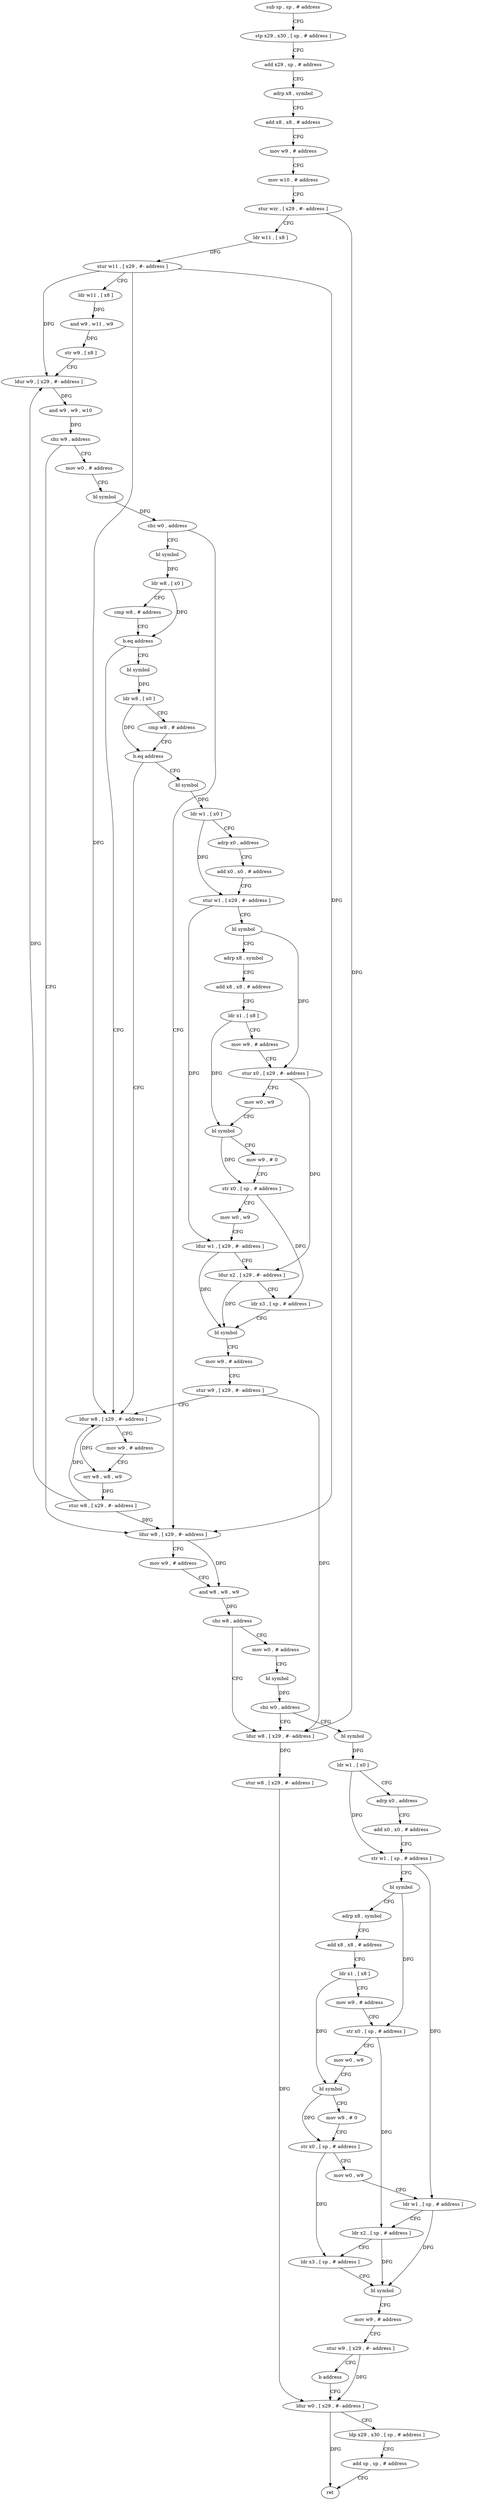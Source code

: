 digraph "func" {
"4227092" [label = "sub sp , sp , # address" ]
"4227096" [label = "stp x29 , x30 , [ sp , # address ]" ]
"4227100" [label = "add x29 , sp , # address" ]
"4227104" [label = "adrp x8 , symbol" ]
"4227108" [label = "add x8 , x8 , # address" ]
"4227112" [label = "mov w9 , # address" ]
"4227116" [label = "mov w10 , # address" ]
"4227120" [label = "stur wzr , [ x29 , #- address ]" ]
"4227124" [label = "ldr w11 , [ x8 ]" ]
"4227128" [label = "stur w11 , [ x29 , #- address ]" ]
"4227132" [label = "ldr w11 , [ x8 ]" ]
"4227136" [label = "and w9 , w11 , w9" ]
"4227140" [label = "str w9 , [ x8 ]" ]
"4227144" [label = "ldur w9 , [ x29 , #- address ]" ]
"4227148" [label = "and w9 , w9 , w10" ]
"4227152" [label = "cbz w9 , address" ]
"4227304" [label = "ldur w8 , [ x29 , #- address ]" ]
"4227156" [label = "mov w0 , # address" ]
"4227308" [label = "mov w9 , # address" ]
"4227312" [label = "and w8 , w8 , w9" ]
"4227316" [label = "cbz w8 , address" ]
"4227424" [label = "ldur w8 , [ x29 , #- address ]" ]
"4227320" [label = "mov w0 , # address" ]
"4227160" [label = "bl symbol" ]
"4227164" [label = "cbz w0 , address" ]
"4227168" [label = "bl symbol" ]
"4227428" [label = "stur w8 , [ x29 , #- address ]" ]
"4227432" [label = "ldur w0 , [ x29 , #- address ]" ]
"4227324" [label = "bl symbol" ]
"4227328" [label = "cbz w0 , address" ]
"4227332" [label = "bl symbol" ]
"4227172" [label = "ldr w8 , [ x0 ]" ]
"4227176" [label = "cmp w8 , # address" ]
"4227180" [label = "b.eq address" ]
"4227288" [label = "ldur w8 , [ x29 , #- address ]" ]
"4227184" [label = "bl symbol" ]
"4227336" [label = "ldr w1 , [ x0 ]" ]
"4227340" [label = "adrp x0 , address" ]
"4227344" [label = "add x0 , x0 , # address" ]
"4227348" [label = "str w1 , [ sp , # address ]" ]
"4227352" [label = "bl symbol" ]
"4227356" [label = "adrp x8 , symbol" ]
"4227360" [label = "add x8 , x8 , # address" ]
"4227364" [label = "ldr x1 , [ x8 ]" ]
"4227368" [label = "mov w9 , # address" ]
"4227372" [label = "str x0 , [ sp , # address ]" ]
"4227376" [label = "mov w0 , w9" ]
"4227380" [label = "bl symbol" ]
"4227384" [label = "mov w9 , # 0" ]
"4227388" [label = "str x0 , [ sp , # address ]" ]
"4227392" [label = "mov w0 , w9" ]
"4227396" [label = "ldr w1 , [ sp , # address ]" ]
"4227400" [label = "ldr x2 , [ sp , # address ]" ]
"4227404" [label = "ldr x3 , [ sp , # address ]" ]
"4227408" [label = "bl symbol" ]
"4227412" [label = "mov w9 , # address" ]
"4227416" [label = "stur w9 , [ x29 , #- address ]" ]
"4227420" [label = "b address" ]
"4227292" [label = "mov w9 , # address" ]
"4227296" [label = "orr w8 , w8 , w9" ]
"4227300" [label = "stur w8 , [ x29 , #- address ]" ]
"4227188" [label = "ldr w8 , [ x0 ]" ]
"4227192" [label = "cmp w8 , # address" ]
"4227196" [label = "b.eq address" ]
"4227200" [label = "bl symbol" ]
"4227436" [label = "ldp x29 , x30 , [ sp , # address ]" ]
"4227440" [label = "add sp , sp , # address" ]
"4227444" [label = "ret" ]
"4227204" [label = "ldr w1 , [ x0 ]" ]
"4227208" [label = "adrp x0 , address" ]
"4227212" [label = "add x0 , x0 , # address" ]
"4227216" [label = "stur w1 , [ x29 , #- address ]" ]
"4227220" [label = "bl symbol" ]
"4227224" [label = "adrp x8 , symbol" ]
"4227228" [label = "add x8 , x8 , # address" ]
"4227232" [label = "ldr x1 , [ x8 ]" ]
"4227236" [label = "mov w9 , # address" ]
"4227240" [label = "stur x0 , [ x29 , #- address ]" ]
"4227244" [label = "mov w0 , w9" ]
"4227248" [label = "bl symbol" ]
"4227252" [label = "mov w9 , # 0" ]
"4227256" [label = "str x0 , [ sp , # address ]" ]
"4227260" [label = "mov w0 , w9" ]
"4227264" [label = "ldur w1 , [ x29 , #- address ]" ]
"4227268" [label = "ldur x2 , [ x29 , #- address ]" ]
"4227272" [label = "ldr x3 , [ sp , # address ]" ]
"4227276" [label = "bl symbol" ]
"4227280" [label = "mov w9 , # address" ]
"4227284" [label = "stur w9 , [ x29 , #- address ]" ]
"4227092" -> "4227096" [ label = "CFG" ]
"4227096" -> "4227100" [ label = "CFG" ]
"4227100" -> "4227104" [ label = "CFG" ]
"4227104" -> "4227108" [ label = "CFG" ]
"4227108" -> "4227112" [ label = "CFG" ]
"4227112" -> "4227116" [ label = "CFG" ]
"4227116" -> "4227120" [ label = "CFG" ]
"4227120" -> "4227124" [ label = "CFG" ]
"4227120" -> "4227424" [ label = "DFG" ]
"4227124" -> "4227128" [ label = "DFG" ]
"4227128" -> "4227132" [ label = "CFG" ]
"4227128" -> "4227144" [ label = "DFG" ]
"4227128" -> "4227304" [ label = "DFG" ]
"4227128" -> "4227288" [ label = "DFG" ]
"4227132" -> "4227136" [ label = "DFG" ]
"4227136" -> "4227140" [ label = "DFG" ]
"4227140" -> "4227144" [ label = "CFG" ]
"4227144" -> "4227148" [ label = "DFG" ]
"4227148" -> "4227152" [ label = "DFG" ]
"4227152" -> "4227304" [ label = "CFG" ]
"4227152" -> "4227156" [ label = "CFG" ]
"4227304" -> "4227308" [ label = "CFG" ]
"4227304" -> "4227312" [ label = "DFG" ]
"4227156" -> "4227160" [ label = "CFG" ]
"4227308" -> "4227312" [ label = "CFG" ]
"4227312" -> "4227316" [ label = "DFG" ]
"4227316" -> "4227424" [ label = "CFG" ]
"4227316" -> "4227320" [ label = "CFG" ]
"4227424" -> "4227428" [ label = "DFG" ]
"4227320" -> "4227324" [ label = "CFG" ]
"4227160" -> "4227164" [ label = "DFG" ]
"4227164" -> "4227304" [ label = "CFG" ]
"4227164" -> "4227168" [ label = "CFG" ]
"4227168" -> "4227172" [ label = "DFG" ]
"4227428" -> "4227432" [ label = "DFG" ]
"4227432" -> "4227436" [ label = "CFG" ]
"4227432" -> "4227444" [ label = "DFG" ]
"4227324" -> "4227328" [ label = "DFG" ]
"4227328" -> "4227424" [ label = "CFG" ]
"4227328" -> "4227332" [ label = "CFG" ]
"4227332" -> "4227336" [ label = "DFG" ]
"4227172" -> "4227176" [ label = "CFG" ]
"4227172" -> "4227180" [ label = "DFG" ]
"4227176" -> "4227180" [ label = "CFG" ]
"4227180" -> "4227288" [ label = "CFG" ]
"4227180" -> "4227184" [ label = "CFG" ]
"4227288" -> "4227292" [ label = "CFG" ]
"4227288" -> "4227296" [ label = "DFG" ]
"4227184" -> "4227188" [ label = "DFG" ]
"4227336" -> "4227340" [ label = "CFG" ]
"4227336" -> "4227348" [ label = "DFG" ]
"4227340" -> "4227344" [ label = "CFG" ]
"4227344" -> "4227348" [ label = "CFG" ]
"4227348" -> "4227352" [ label = "CFG" ]
"4227348" -> "4227396" [ label = "DFG" ]
"4227352" -> "4227356" [ label = "CFG" ]
"4227352" -> "4227372" [ label = "DFG" ]
"4227356" -> "4227360" [ label = "CFG" ]
"4227360" -> "4227364" [ label = "CFG" ]
"4227364" -> "4227368" [ label = "CFG" ]
"4227364" -> "4227380" [ label = "DFG" ]
"4227368" -> "4227372" [ label = "CFG" ]
"4227372" -> "4227376" [ label = "CFG" ]
"4227372" -> "4227400" [ label = "DFG" ]
"4227376" -> "4227380" [ label = "CFG" ]
"4227380" -> "4227384" [ label = "CFG" ]
"4227380" -> "4227388" [ label = "DFG" ]
"4227384" -> "4227388" [ label = "CFG" ]
"4227388" -> "4227392" [ label = "CFG" ]
"4227388" -> "4227404" [ label = "DFG" ]
"4227392" -> "4227396" [ label = "CFG" ]
"4227396" -> "4227400" [ label = "CFG" ]
"4227396" -> "4227408" [ label = "DFG" ]
"4227400" -> "4227404" [ label = "CFG" ]
"4227400" -> "4227408" [ label = "DFG" ]
"4227404" -> "4227408" [ label = "CFG" ]
"4227408" -> "4227412" [ label = "CFG" ]
"4227412" -> "4227416" [ label = "CFG" ]
"4227416" -> "4227420" [ label = "CFG" ]
"4227416" -> "4227432" [ label = "DFG" ]
"4227420" -> "4227432" [ label = "CFG" ]
"4227292" -> "4227296" [ label = "CFG" ]
"4227296" -> "4227300" [ label = "DFG" ]
"4227300" -> "4227304" [ label = "DFG" ]
"4227300" -> "4227144" [ label = "DFG" ]
"4227300" -> "4227288" [ label = "DFG" ]
"4227188" -> "4227192" [ label = "CFG" ]
"4227188" -> "4227196" [ label = "DFG" ]
"4227192" -> "4227196" [ label = "CFG" ]
"4227196" -> "4227288" [ label = "CFG" ]
"4227196" -> "4227200" [ label = "CFG" ]
"4227200" -> "4227204" [ label = "DFG" ]
"4227436" -> "4227440" [ label = "CFG" ]
"4227440" -> "4227444" [ label = "CFG" ]
"4227204" -> "4227208" [ label = "CFG" ]
"4227204" -> "4227216" [ label = "DFG" ]
"4227208" -> "4227212" [ label = "CFG" ]
"4227212" -> "4227216" [ label = "CFG" ]
"4227216" -> "4227220" [ label = "CFG" ]
"4227216" -> "4227264" [ label = "DFG" ]
"4227220" -> "4227224" [ label = "CFG" ]
"4227220" -> "4227240" [ label = "DFG" ]
"4227224" -> "4227228" [ label = "CFG" ]
"4227228" -> "4227232" [ label = "CFG" ]
"4227232" -> "4227236" [ label = "CFG" ]
"4227232" -> "4227248" [ label = "DFG" ]
"4227236" -> "4227240" [ label = "CFG" ]
"4227240" -> "4227244" [ label = "CFG" ]
"4227240" -> "4227268" [ label = "DFG" ]
"4227244" -> "4227248" [ label = "CFG" ]
"4227248" -> "4227252" [ label = "CFG" ]
"4227248" -> "4227256" [ label = "DFG" ]
"4227252" -> "4227256" [ label = "CFG" ]
"4227256" -> "4227260" [ label = "CFG" ]
"4227256" -> "4227272" [ label = "DFG" ]
"4227260" -> "4227264" [ label = "CFG" ]
"4227264" -> "4227268" [ label = "CFG" ]
"4227264" -> "4227276" [ label = "DFG" ]
"4227268" -> "4227272" [ label = "CFG" ]
"4227268" -> "4227276" [ label = "DFG" ]
"4227272" -> "4227276" [ label = "CFG" ]
"4227276" -> "4227280" [ label = "CFG" ]
"4227280" -> "4227284" [ label = "CFG" ]
"4227284" -> "4227288" [ label = "CFG" ]
"4227284" -> "4227424" [ label = "DFG" ]
}
